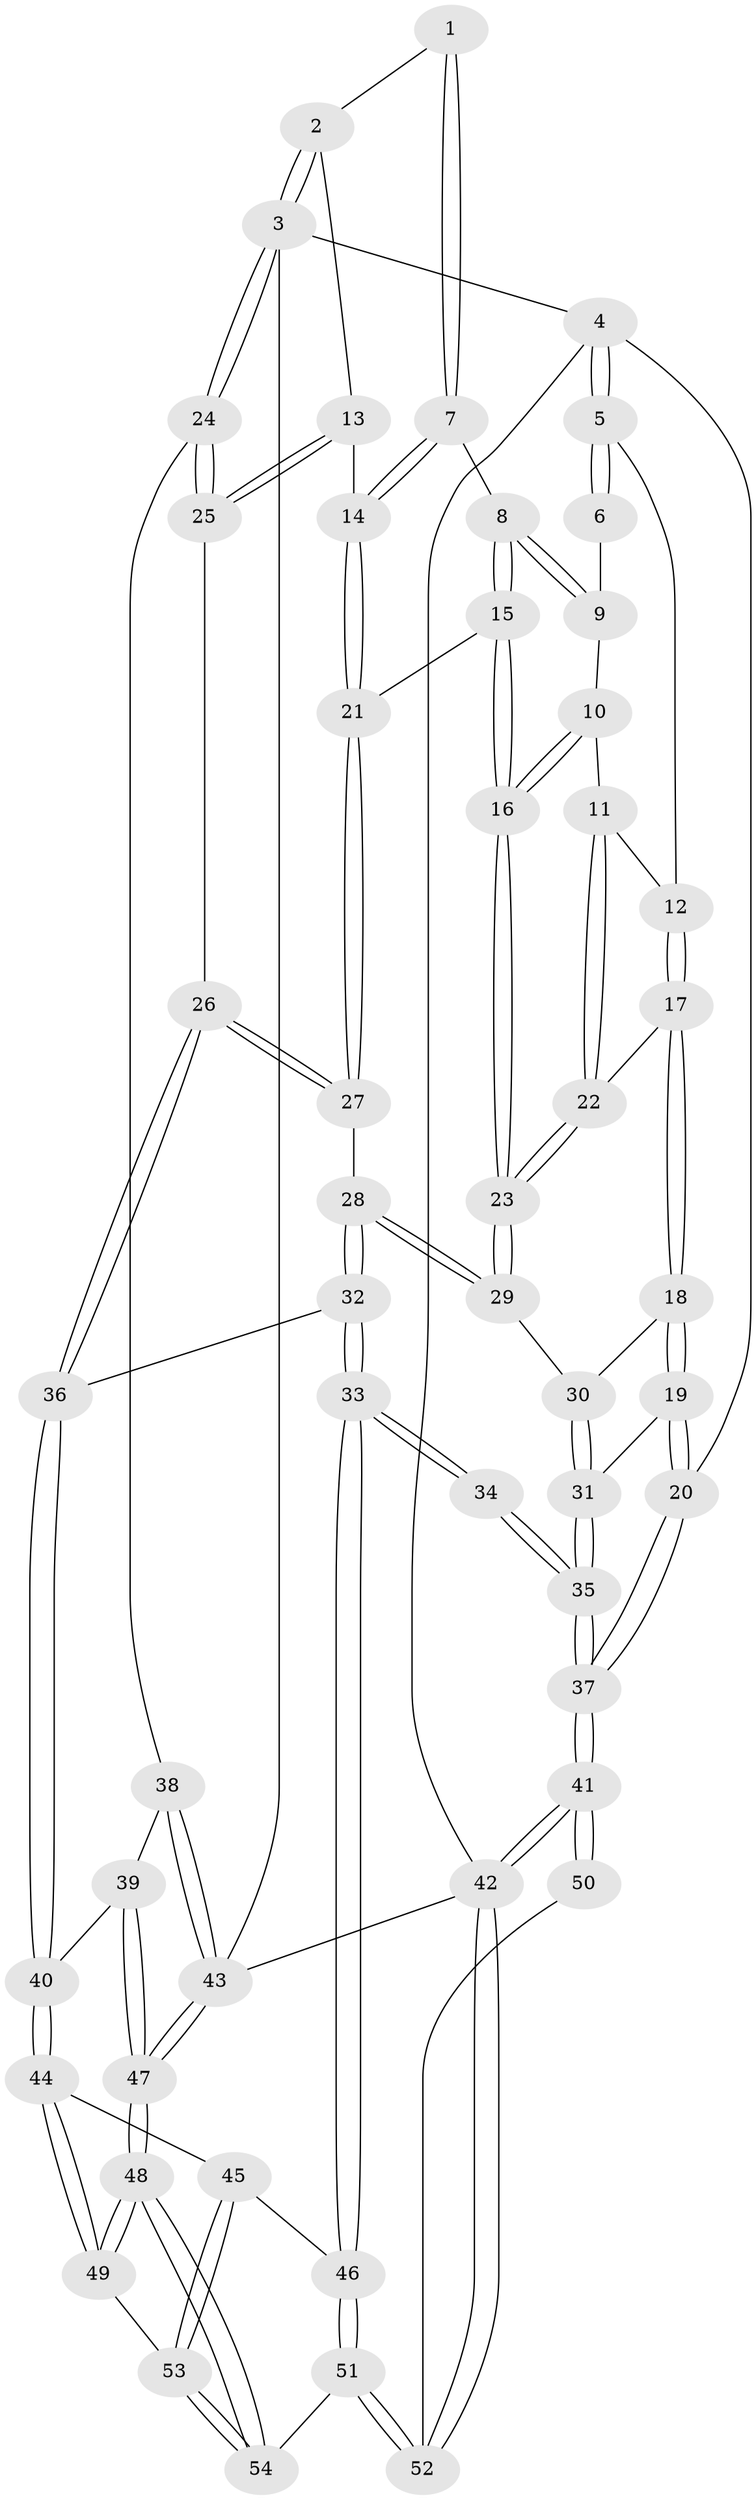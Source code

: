 // Generated by graph-tools (version 1.1) at 2025/38/03/09/25 02:38:29]
// undirected, 54 vertices, 132 edges
graph export_dot {
graph [start="1"]
  node [color=gray90,style=filled];
  1 [pos="+0.493954406746584+0"];
  2 [pos="+0.8434537686254278+0"];
  3 [pos="+1+0"];
  4 [pos="+0+0"];
  5 [pos="+0+0"];
  6 [pos="+0.2821960370928377+0"];
  7 [pos="+0.4895080767938352+0.06524822651084289"];
  8 [pos="+0.46384473414148225+0.09985507801051972"];
  9 [pos="+0.3296630961255621+0.0481320615520947"];
  10 [pos="+0.31696818999209786+0.08470977290766539"];
  11 [pos="+0.24653220498421302+0.1295988767110686"];
  12 [pos="+0.10420270436245103+0.01774503924276657"];
  13 [pos="+0.7865120960493375+0.013010110101632768"];
  14 [pos="+0.6698728150348435+0.13131124278818515"];
  15 [pos="+0.4406451908512841+0.2094623671074282"];
  16 [pos="+0.41545688776877776+0.23490907583639037"];
  17 [pos="+0.11199829853589707+0.2356323031893061"];
  18 [pos="+0.07985022327052486+0.296899185826133"];
  19 [pos="+0+0.36728979591506145"];
  20 [pos="+0+0.3781516611948501"];
  21 [pos="+0.6433362392157373+0.20059709440716475"];
  22 [pos="+0.24915081702710776+0.1892887227277591"];
  23 [pos="+0.38016122134557867+0.3029802875139576"];
  24 [pos="+1+0.4067613825160317"];
  25 [pos="+0.9837838969306384+0.39328858238683917"];
  26 [pos="+0.8604432708183135+0.4332099803458261"];
  27 [pos="+0.6739383914479847+0.3423078629461058"];
  28 [pos="+0.4507894107430545+0.4354782300045668"];
  29 [pos="+0.37977872759622194+0.3117458419296148"];
  30 [pos="+0.22703217715378335+0.34826328384554694"];
  31 [pos="+0.18984016360556322+0.5341695249635481"];
  32 [pos="+0.4305177518113216+0.5880026295020426"];
  33 [pos="+0.3746708354815176+0.6552961965795556"];
  34 [pos="+0.31523657589016174+0.6589927128232947"];
  35 [pos="+0.2501372097739625+0.6298066220348039"];
  36 [pos="+0.7400496158434787+0.615636679335707"];
  37 [pos="+0+0.7274468309395812"];
  38 [pos="+1+0.5270666630553225"];
  39 [pos="+0.8667338806706507+0.7645275168917558"];
  40 [pos="+0.7607908616355791+0.7068792312883465"];
  41 [pos="+0+1"];
  42 [pos="+0+1"];
  43 [pos="+1+1"];
  44 [pos="+0.7069753324901086+0.787388043143881"];
  45 [pos="+0.5437663456116819+0.8379911428087301"];
  46 [pos="+0.4266073706141896+0.7590530306983937"];
  47 [pos="+1+1"];
  48 [pos="+0.9117664791768716+1"];
  49 [pos="+0.8079150674008978+1"];
  50 [pos="+0.27023571790991874+0.7251213704651639"];
  51 [pos="+0.2973123156089299+1"];
  52 [pos="+0.19894744383620294+1"];
  53 [pos="+0.5563380296548415+0.8845543233618406"];
  54 [pos="+0.4130512690271448+1"];
  1 -- 2;
  1 -- 7;
  1 -- 7;
  2 -- 3;
  2 -- 3;
  2 -- 13;
  3 -- 4;
  3 -- 24;
  3 -- 24;
  3 -- 43;
  4 -- 5;
  4 -- 5;
  4 -- 20;
  4 -- 42;
  5 -- 6;
  5 -- 6;
  5 -- 12;
  6 -- 9;
  7 -- 8;
  7 -- 14;
  7 -- 14;
  8 -- 9;
  8 -- 9;
  8 -- 15;
  8 -- 15;
  9 -- 10;
  10 -- 11;
  10 -- 16;
  10 -- 16;
  11 -- 12;
  11 -- 22;
  11 -- 22;
  12 -- 17;
  12 -- 17;
  13 -- 14;
  13 -- 25;
  13 -- 25;
  14 -- 21;
  14 -- 21;
  15 -- 16;
  15 -- 16;
  15 -- 21;
  16 -- 23;
  16 -- 23;
  17 -- 18;
  17 -- 18;
  17 -- 22;
  18 -- 19;
  18 -- 19;
  18 -- 30;
  19 -- 20;
  19 -- 20;
  19 -- 31;
  20 -- 37;
  20 -- 37;
  21 -- 27;
  21 -- 27;
  22 -- 23;
  22 -- 23;
  23 -- 29;
  23 -- 29;
  24 -- 25;
  24 -- 25;
  24 -- 38;
  25 -- 26;
  26 -- 27;
  26 -- 27;
  26 -- 36;
  26 -- 36;
  27 -- 28;
  28 -- 29;
  28 -- 29;
  28 -- 32;
  28 -- 32;
  29 -- 30;
  30 -- 31;
  30 -- 31;
  31 -- 35;
  31 -- 35;
  32 -- 33;
  32 -- 33;
  32 -- 36;
  33 -- 34;
  33 -- 34;
  33 -- 46;
  33 -- 46;
  34 -- 35;
  34 -- 35;
  35 -- 37;
  35 -- 37;
  36 -- 40;
  36 -- 40;
  37 -- 41;
  37 -- 41;
  38 -- 39;
  38 -- 43;
  38 -- 43;
  39 -- 40;
  39 -- 47;
  39 -- 47;
  40 -- 44;
  40 -- 44;
  41 -- 42;
  41 -- 42;
  41 -- 50;
  41 -- 50;
  42 -- 43;
  42 -- 52;
  42 -- 52;
  43 -- 47;
  43 -- 47;
  44 -- 45;
  44 -- 49;
  44 -- 49;
  45 -- 46;
  45 -- 53;
  45 -- 53;
  46 -- 51;
  46 -- 51;
  47 -- 48;
  47 -- 48;
  48 -- 49;
  48 -- 49;
  48 -- 54;
  48 -- 54;
  49 -- 53;
  50 -- 52;
  51 -- 52;
  51 -- 52;
  51 -- 54;
  53 -- 54;
  53 -- 54;
}
